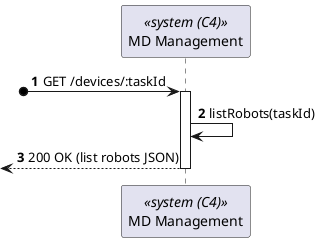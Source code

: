 @startuml process-view
autonumber

participant SYS as "MD Management" <<system (C4)>>


?o-> SYS : GET /devices/:taskId
activate SYS

SYS -> SYS : listRobots(taskId)
<-- SYS : 200 OK (list robots JSON)
deactivate SYS

@enduml

